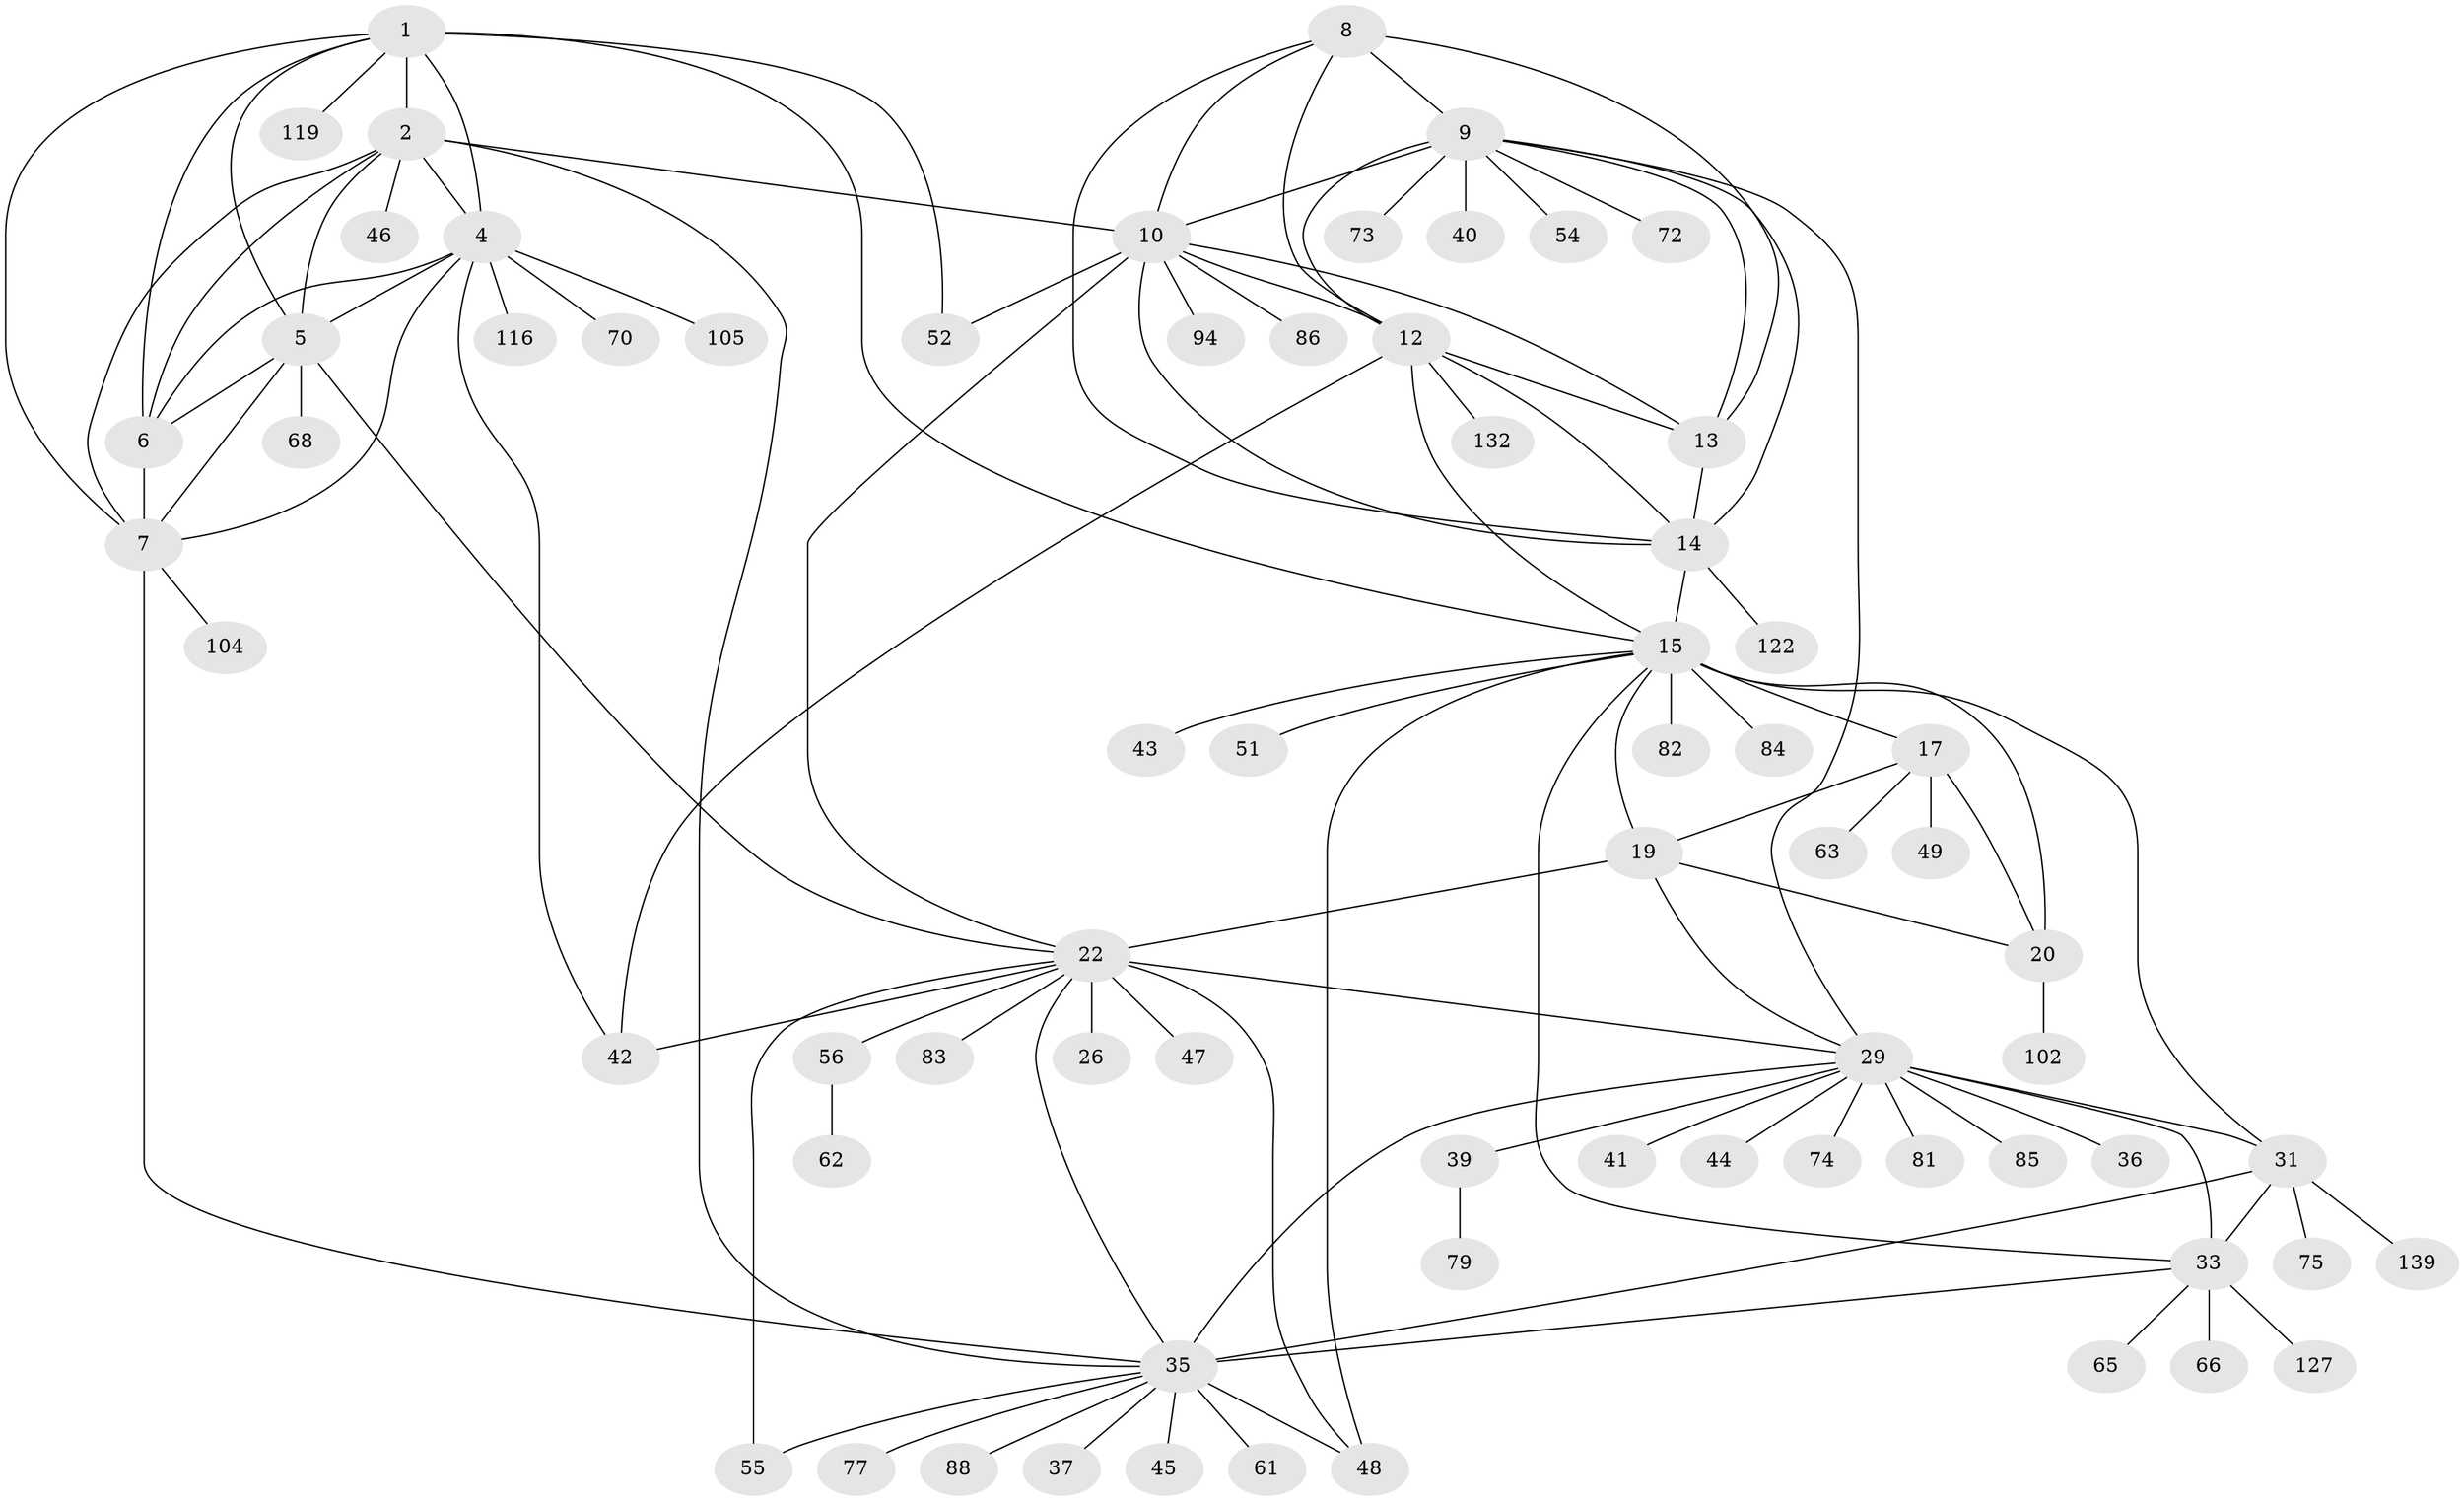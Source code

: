 // original degree distribution, {9: 0.07857142857142857, 7: 0.03571428571428571, 10: 0.05714285714285714, 8: 0.03571428571428571, 11: 0.014285714285714285, 12: 0.014285714285714285, 13: 0.007142857142857143, 16: 0.007142857142857143, 1: 0.6071428571428571, 2: 0.1, 3: 0.02142857142857143, 4: 0.014285714285714285, 5: 0.007142857142857143}
// Generated by graph-tools (version 1.1) at 2025/15/03/09/25 04:15:44]
// undirected, 70 vertices, 112 edges
graph export_dot {
graph [start="1"]
  node [color=gray90,style=filled];
  1;
  2 [super="+3"];
  4;
  5;
  6 [super="+78"];
  7;
  8 [super="+59+117+135"];
  9 [super="+11"];
  10;
  12;
  13 [super="+67+58+109"];
  14;
  15 [super="+137+100+16"];
  17 [super="+136+21"];
  19 [super="+138"];
  20 [super="+60+53+99"];
  22 [super="+80+38+23+91"];
  26 [super="+57"];
  29 [super="+50+125+113+108+111+30+32+34"];
  31;
  33;
  35;
  36;
  37;
  39;
  40;
  41 [super="+140+71"];
  42 [super="+76+128"];
  43;
  44;
  45;
  46;
  47;
  48 [super="+69"];
  49 [super="+96"];
  51;
  52;
  54;
  55;
  56;
  61;
  62;
  63;
  65;
  66;
  68;
  70;
  72;
  73;
  74;
  75;
  77;
  79;
  81;
  82;
  83;
  84;
  85;
  86;
  88;
  94;
  102;
  104;
  105;
  116;
  119;
  122;
  127;
  132;
  139;
  1 -- 2 [weight=2];
  1 -- 4;
  1 -- 5;
  1 -- 6;
  1 -- 7;
  1 -- 52;
  1 -- 119;
  1 -- 15;
  2 -- 4 [weight=2];
  2 -- 5 [weight=2];
  2 -- 6 [weight=2];
  2 -- 7 [weight=2];
  2 -- 46;
  2 -- 35;
  2 -- 10;
  4 -- 5;
  4 -- 6;
  4 -- 7;
  4 -- 42;
  4 -- 70;
  4 -- 105;
  4 -- 116;
  5 -- 6;
  5 -- 7;
  5 -- 68;
  5 -- 22;
  6 -- 7;
  7 -- 35;
  7 -- 104;
  8 -- 9 [weight=2];
  8 -- 10;
  8 -- 12;
  8 -- 13;
  8 -- 14;
  9 -- 10 [weight=2];
  9 -- 12 [weight=2];
  9 -- 13 [weight=2];
  9 -- 14 [weight=2];
  9 -- 54;
  9 -- 72;
  9 -- 73;
  9 -- 40;
  9 -- 29;
  10 -- 12;
  10 -- 13;
  10 -- 14;
  10 -- 22;
  10 -- 52;
  10 -- 86;
  10 -- 94;
  12 -- 13;
  12 -- 14;
  12 -- 132;
  12 -- 42;
  12 -- 15;
  13 -- 14;
  14 -- 15;
  14 -- 122;
  15 -- 17 [weight=6];
  15 -- 19 [weight=3];
  15 -- 20 [weight=3];
  15 -- 43;
  15 -- 82;
  15 -- 48;
  15 -- 33;
  15 -- 51;
  15 -- 84;
  15 -- 31;
  17 -- 19 [weight=2];
  17 -- 20 [weight=2];
  17 -- 49;
  17 -- 63;
  19 -- 20;
  19 -- 29;
  19 -- 22;
  20 -- 102;
  22 -- 26 [weight=6];
  22 -- 47;
  22 -- 55;
  22 -- 29;
  22 -- 48 [weight=2];
  22 -- 35;
  22 -- 42;
  22 -- 83;
  22 -- 56;
  29 -- 31 [weight=4];
  29 -- 33 [weight=4];
  29 -- 35 [weight=4];
  29 -- 74;
  29 -- 81;
  29 -- 36;
  29 -- 39;
  29 -- 41;
  29 -- 85;
  29 -- 44;
  31 -- 33;
  31 -- 35;
  31 -- 75;
  31 -- 139;
  33 -- 35;
  33 -- 65;
  33 -- 66;
  33 -- 127;
  35 -- 37;
  35 -- 45;
  35 -- 48;
  35 -- 55;
  35 -- 61;
  35 -- 77;
  35 -- 88;
  39 -- 79;
  56 -- 62;
}
